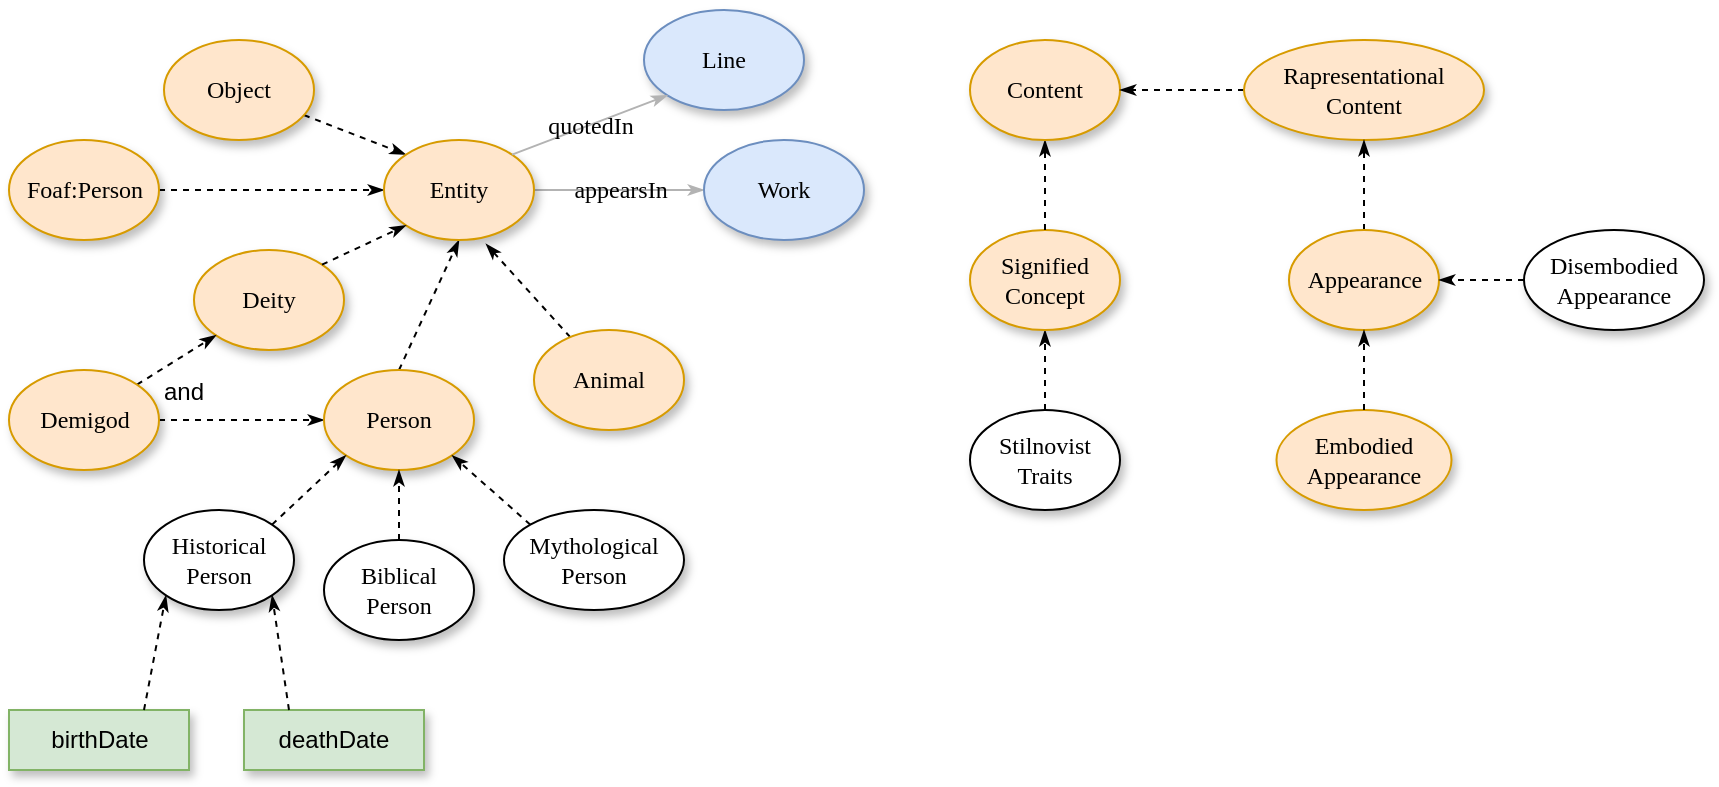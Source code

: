 <mxfile version="16.1.2" type="github"><diagram name="Page-1" id="42789a77-a242-8287-6e28-9cd8cfd52e62"><mxGraphModel dx="749" dy="535" grid="1" gridSize="10" guides="1" tooltips="1" connect="1" arrows="1" fold="1" page="1" pageScale="1" pageWidth="1100" pageHeight="850" background="none" math="0" shadow="0"><root><mxCell id="0"/><mxCell id="1" parent="0"/><mxCell id="1ea317790d2ca983-12" style="edgeStyle=none;rounded=1;html=1;labelBackgroundColor=none;startArrow=none;startFill=0;startSize=5;endArrow=classicThin;endFill=1;endSize=5;jettySize=auto;orthogonalLoop=1;strokeColor=#000000;strokeWidth=1;fontFamily=Verdana;fontSize=12;entryX=0;entryY=0;entryDx=0;entryDy=0;dashed=1;" parent="1" source="1ea317790d2ca983-6" target="1ea317790d2ca983-9" edge="1"><mxGeometry relative="1" as="geometry"/></mxCell><mxCell id="1ea317790d2ca983-13" value="appearsIn" style="edgeStyle=none;rounded=1;html=1;labelBackgroundColor=none;startArrow=none;startFill=0;startSize=5;endArrow=classicThin;endFill=1;endSize=5;jettySize=auto;orthogonalLoop=1;strokeColor=#B3B3B3;strokeWidth=1;fontFamily=Verdana;fontSize=12;exitX=1;exitY=0.5;exitDx=0;exitDy=0;entryX=0;entryY=0.5;entryDx=0;entryDy=0;" parent="1" source="1ea317790d2ca983-9" target="1ea317790d2ca983-1" edge="1"><mxGeometry relative="1" as="geometry"><mxPoint x="440" y="215" as="targetPoint"/><Array as="points"/></mxGeometry></mxCell><mxCell id="1ea317790d2ca983-14" value="" style="edgeStyle=none;rounded=1;html=1;labelBackgroundColor=none;startArrow=none;startFill=0;startSize=5;endArrow=classicThin;endFill=1;endSize=5;jettySize=auto;orthogonalLoop=1;strokeColor=#000000;strokeWidth=1;fontFamily=Verdana;fontSize=12;exitX=0.5;exitY=0;exitDx=0;exitDy=0;dashed=1;" parent="1" source="1ea317790d2ca983-4" target="1ea317790d2ca983-3" edge="1"><mxGeometry relative="1" as="geometry"><mxPoint x="608" y="320" as="sourcePoint"/></mxGeometry></mxCell><mxCell id="1ea317790d2ca983-1" value="Work" style="ellipse;whiteSpace=wrap;html=1;rounded=0;shadow=1;comic=0;labelBackgroundColor=none;strokeWidth=1;fontFamily=Verdana;fontSize=12;align=center;fillColor=#dae8fc;strokeColor=#6c8ebf;" parent="1" vertex="1"><mxGeometry x="380" y="175" width="80" height="50" as="geometry"/></mxCell><mxCell id="1ea317790d2ca983-21" value="" style="edgeStyle=none;rounded=1;html=1;labelBackgroundColor=none;startArrow=none;startFill=0;startSize=5;endArrow=classicThin;endFill=1;endSize=5;jettySize=auto;orthogonalLoop=1;strokeColor=#000000;strokeWidth=1;fontFamily=Verdana;fontSize=12;entryX=0.68;entryY=1.04;entryDx=0;entryDy=0;dashed=1;entryPerimeter=0;" parent="1" source="1ea317790d2ca983-2" target="1ea317790d2ca983-9" edge="1"><mxGeometry relative="1" as="geometry"/></mxCell><mxCell id="1ea317790d2ca983-2" value="&lt;span&gt;Animal&lt;/span&gt;" style="ellipse;whiteSpace=wrap;html=1;rounded=0;shadow=1;comic=0;labelBackgroundColor=none;strokeWidth=1;fontFamily=Verdana;fontSize=12;align=center;fillColor=#ffe6cc;strokeColor=#d79b00;" parent="1" vertex="1"><mxGeometry x="295" y="270" width="75" height="50" as="geometry"/></mxCell><mxCell id="1ea317790d2ca983-3" value="&lt;span&gt;Signified&lt;br&gt;Concept&lt;br&gt;&lt;/span&gt;" style="ellipse;whiteSpace=wrap;html=1;rounded=0;shadow=1;comic=0;labelBackgroundColor=none;strokeWidth=1;fontFamily=Verdana;fontSize=12;align=center;fillColor=#ffe6cc;strokeColor=#d79b00;" parent="1" vertex="1"><mxGeometry x="513" y="220" width="75" height="50" as="geometry"/></mxCell><mxCell id="1ea317790d2ca983-16" value="" style="edgeStyle=none;rounded=1;html=1;labelBackgroundColor=none;startArrow=none;startFill=0;startSize=5;endArrow=classicThin;endFill=1;endSize=5;jettySize=auto;orthogonalLoop=1;strokeColor=#000000;strokeWidth=1;fontFamily=Verdana;fontSize=12;exitX=0.5;exitY=0;exitDx=0;exitDy=0;entryX=0.5;entryY=1;entryDx=0;entryDy=0;dashed=1;" parent="1" source="1ea317790d2ca983-3" target="1ea317790d2ca983-5" edge="1"><mxGeometry relative="1" as="geometry"/></mxCell><mxCell id="1ea317790d2ca983-4" value="&lt;span&gt;Stilnovist&lt;br&gt;Traits&lt;br&gt;&lt;/span&gt;" style="ellipse;whiteSpace=wrap;html=1;rounded=0;shadow=1;comic=0;labelBackgroundColor=none;strokeWidth=1;fontFamily=Verdana;fontSize=12;align=center;" parent="1" vertex="1"><mxGeometry x="513" y="310" width="75" height="50" as="geometry"/></mxCell><mxCell id="1ea317790d2ca983-17" value="" style="edgeStyle=none;rounded=1;html=1;labelBackgroundColor=none;startArrow=none;startFill=0;startSize=5;endArrow=classicThin;endFill=1;endSize=5;jettySize=auto;orthogonalLoop=1;strokeColor=#000000;strokeWidth=1;fontFamily=Verdana;fontSize=12;entryX=0;entryY=0.5;entryDx=0;entryDy=0;exitX=1;exitY=0.5;exitDx=0;exitDy=0;dashed=1;" parent="1" source="1ea317790d2ca983-11" target="1ea317790d2ca983-10" edge="1"><mxGeometry relative="1" as="geometry"/></mxCell><mxCell id="1ea317790d2ca983-5" value="&lt;span&gt;Content&lt;/span&gt;" style="ellipse;whiteSpace=wrap;html=1;rounded=0;shadow=1;comic=0;labelBackgroundColor=none;strokeWidth=1;fontFamily=Verdana;fontSize=12;align=center;fillColor=#ffe6cc;strokeColor=#d79b00;" parent="1" vertex="1"><mxGeometry x="513" y="125" width="75" height="50" as="geometry"/></mxCell><mxCell id="1ea317790d2ca983-6" value="&lt;span&gt;Object&lt;/span&gt;" style="ellipse;whiteSpace=wrap;html=1;rounded=0;shadow=1;comic=0;labelBackgroundColor=none;strokeWidth=1;fontFamily=Verdana;fontSize=12;align=center;fillColor=#ffe6cc;strokeColor=#d79b00;" parent="1" vertex="1"><mxGeometry x="110" y="125" width="75" height="50" as="geometry"/></mxCell><mxCell id="1ea317790d2ca983-24" value="" style="edgeStyle=none;rounded=1;html=1;labelBackgroundColor=none;startArrow=none;startFill=0;startSize=5;endArrow=classicThin;endFill=1;endSize=5;jettySize=auto;orthogonalLoop=1;strokeColor=#000000;strokeWidth=1;fontFamily=Verdana;fontSize=12;exitX=1;exitY=0.5;exitDx=0;exitDy=0;entryX=0;entryY=0.5;entryDx=0;entryDy=0;dashed=1;" parent="1" source="1ea317790d2ca983-8" target="1ea317790d2ca983-9" edge="1"><mxGeometry relative="1" as="geometry"><mxPoint x="240" y="240" as="targetPoint"/></mxGeometry></mxCell><mxCell id="1ea317790d2ca983-7" value="&lt;span&gt;Deity&lt;/span&gt;" style="ellipse;whiteSpace=wrap;html=1;rounded=0;shadow=1;comic=0;labelBackgroundColor=none;strokeWidth=1;fontFamily=Verdana;fontSize=12;align=center;fillColor=#ffe6cc;strokeColor=#d79b00;" parent="1" vertex="1"><mxGeometry x="125" y="230" width="75" height="50" as="geometry"/></mxCell><mxCell id="1ea317790d2ca983-8" value="Foaf:Person" style="ellipse;whiteSpace=wrap;html=1;rounded=0;shadow=1;comic=0;labelBackgroundColor=none;strokeWidth=1;fontFamily=Verdana;fontSize=12;align=center;fillColor=#ffe6cc;strokeColor=#d79b00;" parent="1" vertex="1"><mxGeometry x="32.5" y="175" width="75" height="50" as="geometry"/></mxCell><mxCell id="1ea317790d2ca983-19" value="" style="edgeStyle=none;rounded=1;html=1;labelBackgroundColor=none;startArrow=none;startFill=0;startSize=5;endArrow=classicThin;endFill=1;endSize=5;jettySize=auto;orthogonalLoop=1;strokeColor=#000000;strokeWidth=1;fontFamily=Verdana;fontSize=12;exitX=0.5;exitY=0;exitDx=0;exitDy=0;entryX=0.5;entryY=1;entryDx=0;entryDy=0;dashed=1;" parent="1" source="1ea317790d2ca983-10" target="1ea317790d2ca983-9" edge="1"><mxGeometry relative="1" as="geometry"><mxPoint x="290" y="250" as="targetPoint"/></mxGeometry></mxCell><mxCell id="1ea317790d2ca983-9" value="Entity" style="ellipse;whiteSpace=wrap;html=1;rounded=0;shadow=1;comic=0;labelBackgroundColor=none;strokeWidth=1;fontFamily=Verdana;fontSize=12;align=center;fillColor=#ffe6cc;strokeColor=#d79b00;" parent="1" vertex="1"><mxGeometry x="220" y="175" width="75" height="50" as="geometry"/></mxCell><mxCell id="1ea317790d2ca983-20" value="" style="edgeStyle=none;rounded=1;html=1;labelBackgroundColor=none;startArrow=none;startFill=0;startSize=5;endArrow=classicThin;endFill=1;endSize=5;jettySize=auto;orthogonalLoop=1;strokeColor=#000000;strokeWidth=1;fontFamily=Verdana;fontSize=12;entryX=0;entryY=1;entryDx=0;entryDy=0;exitX=1;exitY=0;exitDx=0;exitDy=0;dashed=1;" parent="1" source="1ea317790d2ca983-11" target="1ea317790d2ca983-7" edge="1"><mxGeometry x="0.167" y="-39" relative="1" as="geometry"><mxPoint x="-1" as="offset"/></mxGeometry></mxCell><mxCell id="1ea317790d2ca983-10" value="&lt;span&gt;Person&lt;br&gt;&lt;/span&gt;" style="ellipse;whiteSpace=wrap;html=1;rounded=0;shadow=1;comic=0;labelBackgroundColor=none;strokeWidth=1;fontFamily=Verdana;fontSize=12;align=center;fillColor=#ffe6cc;strokeColor=#d79b00;" parent="1" vertex="1"><mxGeometry x="190" y="290" width="75" height="50" as="geometry"/></mxCell><mxCell id="1ea317790d2ca983-18" value="" style="edgeStyle=none;rounded=1;html=1;labelBackgroundColor=none;startArrow=none;startFill=0;startSize=5;endArrow=classicThin;endFill=1;endSize=5;jettySize=auto;orthogonalLoop=1;strokeColor=#000000;strokeWidth=1;fontFamily=Verdana;fontSize=12;exitX=1;exitY=0;exitDx=0;exitDy=0;entryX=0;entryY=1;entryDx=0;entryDy=0;dashed=1;" parent="1" source="1ea317790d2ca983-7" target="1ea317790d2ca983-9" edge="1"><mxGeometry relative="1" as="geometry"/></mxCell><mxCell id="1ea317790d2ca983-11" value="&lt;span&gt;Demigod&lt;br&gt;&lt;/span&gt;" style="ellipse;whiteSpace=wrap;html=1;rounded=0;shadow=1;comic=0;labelBackgroundColor=none;strokeWidth=1;fontFamily=Verdana;fontSize=12;align=center;fillColor=#ffe6cc;strokeColor=#d79b00;" parent="1" vertex="1"><mxGeometry x="32.5" y="290" width="75" height="50" as="geometry"/></mxCell><mxCell id="HbPdgmLB5YvEIcMppvBi-1" value="and" style="text;html=1;strokeColor=none;fillColor=none;align=center;verticalAlign=middle;whiteSpace=wrap;rounded=0;" vertex="1" parent="1"><mxGeometry x="90" y="291" width="60" height="20" as="geometry"/></mxCell><mxCell id="HbPdgmLB5YvEIcMppvBi-3" value="" style="edgeStyle=none;rounded=1;html=1;labelBackgroundColor=none;startArrow=none;startFill=0;startSize=5;endArrow=classicThin;endFill=1;endSize=5;jettySize=auto;orthogonalLoop=1;strokeColor=#000000;strokeWidth=1;fontFamily=Verdana;fontSize=12;exitX=0;exitY=0.5;exitDx=0;exitDy=0;entryX=1;entryY=0.5;entryDx=0;entryDy=0;dashed=1;" edge="1" parent="1" source="HbPdgmLB5YvEIcMppvBi-4" target="1ea317790d2ca983-5"><mxGeometry relative="1" as="geometry"><mxPoint x="620" y="200" as="sourcePoint"/><mxPoint x="620" y="155" as="targetPoint"/></mxGeometry></mxCell><mxCell id="HbPdgmLB5YvEIcMppvBi-4" value="&lt;span&gt;Rapresentational&lt;br&gt;Content&lt;br&gt;&lt;/span&gt;" style="ellipse;whiteSpace=wrap;html=1;rounded=0;shadow=1;comic=0;labelBackgroundColor=none;strokeWidth=1;fontFamily=Verdana;fontSize=12;align=center;fillColor=#ffe6cc;strokeColor=#d79b00;" vertex="1" parent="1"><mxGeometry x="650" y="125" width="120" height="50" as="geometry"/></mxCell><mxCell id="HbPdgmLB5YvEIcMppvBi-5" value="" style="edgeStyle=none;rounded=1;html=1;labelBackgroundColor=none;startArrow=none;startFill=0;startSize=5;endArrow=classicThin;endFill=1;endSize=5;jettySize=auto;orthogonalLoop=1;strokeColor=#000000;strokeWidth=1;fontFamily=Verdana;fontSize=12;exitX=0.5;exitY=0;exitDx=0;exitDy=0;entryX=0.5;entryY=1;entryDx=0;entryDy=0;dashed=1;" edge="1" parent="1" source="HbPdgmLB5YvEIcMppvBi-6"><mxGeometry relative="1" as="geometry"><mxPoint x="710" y="220" as="sourcePoint"/><mxPoint x="710" y="175" as="targetPoint"/></mxGeometry></mxCell><mxCell id="HbPdgmLB5YvEIcMppvBi-6" value="&lt;span&gt;Appearance&lt;br&gt;&lt;/span&gt;" style="ellipse;whiteSpace=wrap;html=1;rounded=0;shadow=1;comic=0;labelBackgroundColor=none;strokeWidth=1;fontFamily=Verdana;fontSize=12;align=center;fillColor=#ffe6cc;strokeColor=#d79b00;" vertex="1" parent="1"><mxGeometry x="672.5" y="220" width="75" height="50" as="geometry"/></mxCell><mxCell id="HbPdgmLB5YvEIcMppvBi-7" value="&lt;span&gt;Disembodied Appearance&lt;br&gt;&lt;/span&gt;" style="ellipse;whiteSpace=wrap;html=1;rounded=0;shadow=1;comic=0;labelBackgroundColor=none;strokeWidth=1;fontFamily=Verdana;fontSize=12;align=center;" vertex="1" parent="1"><mxGeometry x="790" y="220" width="90" height="50" as="geometry"/></mxCell><mxCell id="HbPdgmLB5YvEIcMppvBi-8" value="&lt;span&gt;Embodied&lt;br&gt;Appearance&lt;br&gt;&lt;/span&gt;" style="ellipse;whiteSpace=wrap;html=1;rounded=0;shadow=1;comic=0;labelBackgroundColor=none;strokeWidth=1;fontFamily=Verdana;fontSize=12;align=center;fillColor=#ffe6cc;strokeColor=#d79b00;" vertex="1" parent="1"><mxGeometry x="666.25" y="310" width="87.5" height="50" as="geometry"/></mxCell><mxCell id="HbPdgmLB5YvEIcMppvBi-9" value="&lt;span&gt;Historical&lt;br&gt;Person&lt;br&gt;&lt;/span&gt;" style="ellipse;whiteSpace=wrap;html=1;rounded=0;shadow=1;comic=0;labelBackgroundColor=none;strokeWidth=1;fontFamily=Verdana;fontSize=12;align=center;" vertex="1" parent="1"><mxGeometry x="100" y="360" width="75" height="50" as="geometry"/></mxCell><mxCell id="HbPdgmLB5YvEIcMppvBi-11" value="" style="edgeStyle=none;rounded=1;html=1;labelBackgroundColor=none;startArrow=none;startFill=0;startSize=5;endArrow=classicThin;endFill=1;endSize=5;jettySize=auto;orthogonalLoop=1;strokeColor=#000000;strokeWidth=1;fontFamily=Verdana;fontSize=12;dashed=1;entryX=0.5;entryY=1;entryDx=0;entryDy=0;" edge="1" parent="1" target="HbPdgmLB5YvEIcMppvBi-6"><mxGeometry relative="1" as="geometry"><mxPoint x="710" y="310" as="sourcePoint"/><mxPoint x="710" y="280" as="targetPoint"/></mxGeometry></mxCell><mxCell id="HbPdgmLB5YvEIcMppvBi-12" value="" style="edgeStyle=none;rounded=1;html=1;labelBackgroundColor=none;startArrow=none;startFill=0;startSize=5;endArrow=classicThin;endFill=1;endSize=5;jettySize=auto;orthogonalLoop=1;strokeColor=#000000;strokeWidth=1;fontFamily=Verdana;fontSize=12;dashed=1;entryX=1;entryY=0.5;entryDx=0;entryDy=0;exitX=0;exitY=0.5;exitDx=0;exitDy=0;" edge="1" parent="1" source="HbPdgmLB5YvEIcMppvBi-7" target="HbPdgmLB5YvEIcMppvBi-6"><mxGeometry relative="1" as="geometry"><mxPoint x="770" y="270" as="sourcePoint"/><mxPoint x="770" y="230" as="targetPoint"/></mxGeometry></mxCell><mxCell id="HbPdgmLB5YvEIcMppvBi-13" value="&lt;span&gt;Biblical&lt;br&gt;Person&lt;br&gt;&lt;/span&gt;" style="ellipse;whiteSpace=wrap;html=1;rounded=0;shadow=1;comic=0;labelBackgroundColor=none;strokeWidth=1;fontFamily=Verdana;fontSize=12;align=center;" vertex="1" parent="1"><mxGeometry x="190" y="375" width="75" height="50" as="geometry"/></mxCell><mxCell id="HbPdgmLB5YvEIcMppvBi-14" value="&lt;span&gt;Mythological&lt;br&gt;Person&lt;br&gt;&lt;/span&gt;" style="ellipse;whiteSpace=wrap;html=1;rounded=0;shadow=1;comic=0;labelBackgroundColor=none;strokeWidth=1;fontFamily=Verdana;fontSize=12;align=center;" vertex="1" parent="1"><mxGeometry x="280" y="360" width="90" height="50" as="geometry"/></mxCell><mxCell id="HbPdgmLB5YvEIcMppvBi-15" value="" style="edgeStyle=none;rounded=1;html=1;labelBackgroundColor=none;startArrow=none;startFill=0;startSize=5;endArrow=classicThin;endFill=1;endSize=5;jettySize=auto;orthogonalLoop=1;strokeColor=#000000;strokeWidth=1;fontFamily=Verdana;fontSize=12;exitX=1;exitY=0;exitDx=0;exitDy=0;entryX=0;entryY=1;entryDx=0;entryDy=0;dashed=1;" edge="1" parent="1" source="HbPdgmLB5YvEIcMppvBi-9" target="1ea317790d2ca983-10"><mxGeometry relative="1" as="geometry"><mxPoint x="180" y="360" as="sourcePoint"/><mxPoint x="222.324" y="340.592" as="targetPoint"/></mxGeometry></mxCell><mxCell id="HbPdgmLB5YvEIcMppvBi-16" value="" style="edgeStyle=none;rounded=1;html=1;labelBackgroundColor=none;startArrow=none;startFill=0;startSize=5;endArrow=classicThin;endFill=1;endSize=5;jettySize=auto;orthogonalLoop=1;strokeColor=#000000;strokeWidth=1;fontFamily=Verdana;fontSize=12;exitX=0.5;exitY=0;exitDx=0;exitDy=0;entryX=0.5;entryY=1;entryDx=0;entryDy=0;dashed=1;" edge="1" parent="1" source="HbPdgmLB5YvEIcMppvBi-13" target="1ea317790d2ca983-10"><mxGeometry relative="1" as="geometry"><mxPoint x="240" y="360" as="sourcePoint"/><mxPoint x="282.324" y="340.592" as="targetPoint"/></mxGeometry></mxCell><mxCell id="HbPdgmLB5YvEIcMppvBi-17" value="" style="edgeStyle=none;rounded=1;html=1;labelBackgroundColor=none;startArrow=none;startFill=0;startSize=5;endArrow=classicThin;endFill=1;endSize=5;jettySize=auto;orthogonalLoop=1;strokeColor=#000000;strokeWidth=1;fontFamily=Verdana;fontSize=12;exitX=0;exitY=0;exitDx=0;exitDy=0;entryX=1;entryY=1;entryDx=0;entryDy=0;dashed=1;" edge="1" parent="1" source="HbPdgmLB5YvEIcMppvBi-14" target="1ea317790d2ca983-10"><mxGeometry relative="1" as="geometry"><mxPoint x="290" y="340" as="sourcePoint"/><mxPoint x="332.324" y="320.592" as="targetPoint"/></mxGeometry></mxCell><mxCell id="HbPdgmLB5YvEIcMppvBi-20" value="birthDate" style="rounded=0;whiteSpace=wrap;html=1;shadow=1;fillColor=#d5e8d4;strokeColor=#82b366;" vertex="1" parent="1"><mxGeometry x="32.5" y="460" width="90" height="30" as="geometry"/></mxCell><mxCell id="HbPdgmLB5YvEIcMppvBi-21" value="deathDate" style="rounded=0;whiteSpace=wrap;html=1;shadow=1;fillColor=#d5e8d4;strokeColor=#82b366;" vertex="1" parent="1"><mxGeometry x="150" y="460" width="90" height="30" as="geometry"/></mxCell><mxCell id="HbPdgmLB5YvEIcMppvBi-22" value="" style="edgeStyle=none;rounded=1;html=1;labelBackgroundColor=none;startArrow=none;startFill=0;startSize=5;endArrow=classicThin;endFill=1;endSize=5;jettySize=auto;orthogonalLoop=1;strokeColor=#000000;strokeWidth=1;fontFamily=Verdana;fontSize=12;exitX=0.75;exitY=0;exitDx=0;exitDy=0;dashed=1;entryX=0;entryY=1;entryDx=0;entryDy=0;" edge="1" parent="1" source="HbPdgmLB5YvEIcMppvBi-20" target="HbPdgmLB5YvEIcMppvBi-9"><mxGeometry relative="1" as="geometry"><mxPoint x="52.68" y="430" as="sourcePoint"/><mxPoint x="110" y="410" as="targetPoint"/></mxGeometry></mxCell><mxCell id="HbPdgmLB5YvEIcMppvBi-23" value="" style="edgeStyle=none;rounded=1;html=1;labelBackgroundColor=none;startArrow=none;startFill=0;startSize=5;endArrow=classicThin;endFill=1;endSize=5;jettySize=auto;orthogonalLoop=1;strokeColor=#000000;strokeWidth=1;fontFamily=Verdana;fontSize=12;exitX=0.25;exitY=0;exitDx=0;exitDy=0;entryX=1;entryY=1;entryDx=0;entryDy=0;dashed=1;" edge="1" parent="1" source="HbPdgmLB5YvEIcMppvBi-21" target="HbPdgmLB5YvEIcMppvBi-9"><mxGeometry relative="1" as="geometry"><mxPoint x="160" y="410" as="sourcePoint"/><mxPoint x="197.324" y="375.592" as="targetPoint"/></mxGeometry></mxCell><mxCell id="HbPdgmLB5YvEIcMppvBi-24" value="Line" style="ellipse;whiteSpace=wrap;html=1;rounded=0;shadow=1;comic=0;labelBackgroundColor=none;strokeWidth=1;fontFamily=Verdana;fontSize=12;align=center;fillColor=#dae8fc;strokeColor=#6c8ebf;" vertex="1" parent="1"><mxGeometry x="350" y="110" width="80" height="50" as="geometry"/></mxCell><mxCell id="HbPdgmLB5YvEIcMppvBi-25" value="quotedIn" style="edgeStyle=none;rounded=1;html=1;labelBackgroundColor=none;startArrow=none;startFill=0;startSize=5;endArrow=classicThin;endFill=1;endSize=5;jettySize=auto;orthogonalLoop=1;strokeColor=#B3B3B3;strokeWidth=1;fontFamily=Verdana;fontSize=12;exitX=1;exitY=0;exitDx=0;exitDy=0;entryX=0;entryY=1;entryDx=0;entryDy=0;" edge="1" parent="1" source="1ea317790d2ca983-9" target="HbPdgmLB5YvEIcMppvBi-24"><mxGeometry relative="1" as="geometry"><mxPoint x="310" y="160" as="sourcePoint"/><mxPoint x="395" y="160" as="targetPoint"/><Array as="points"/></mxGeometry></mxCell></root></mxGraphModel></diagram></mxfile>